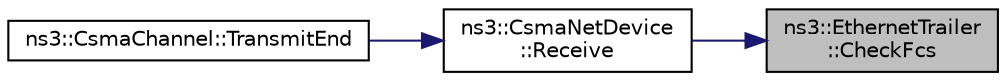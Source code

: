 digraph "ns3::EthernetTrailer::CheckFcs"
{
 // LATEX_PDF_SIZE
  edge [fontname="Helvetica",fontsize="10",labelfontname="Helvetica",labelfontsize="10"];
  node [fontname="Helvetica",fontsize="10",shape=record];
  rankdir="RL";
  Node1 [label="ns3::EthernetTrailer\l::CheckFcs",height=0.2,width=0.4,color="black", fillcolor="grey75", style="filled", fontcolor="black",tooltip="Calculate an FCS on the provided packet and check this value against the FCS found when the trailer w..."];
  Node1 -> Node2 [dir="back",color="midnightblue",fontsize="10",style="solid",fontname="Helvetica"];
  Node2 [label="ns3::CsmaNetDevice\l::Receive",height=0.2,width=0.4,color="black", fillcolor="white", style="filled",URL="$classns3_1_1_csma_net_device.html#a640e48cd26f676994e0d76b5f34a5367",tooltip="Receive a packet from a connected CsmaChannel."];
  Node2 -> Node3 [dir="back",color="midnightblue",fontsize="10",style="solid",fontname="Helvetica"];
  Node3 [label="ns3::CsmaChannel::TransmitEnd",height=0.2,width=0.4,color="black", fillcolor="white", style="filled",URL="$classns3_1_1_csma_channel.html#a720272c5f63d9bdd32d7ca43925ee6d2",tooltip="Indicates that the net device has finished transmitting the packet over the channel."];
}
